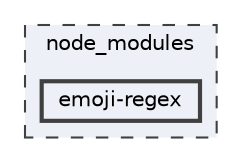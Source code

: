 digraph "node_modules/emoji-regex"
{
 // LATEX_PDF_SIZE
  bgcolor="transparent";
  edge [fontname=Helvetica,fontsize=10,labelfontname=Helvetica,labelfontsize=10];
  node [fontname=Helvetica,fontsize=10,shape=box,height=0.2,width=0.4];
  compound=true
  subgraph clusterdir_acd06b18086a0dd2ae699b1e0b775be8 {
    graph [ bgcolor="#edf0f7", pencolor="grey25", label="node_modules", fontname=Helvetica,fontsize=10 style="filled,dashed", URL="dir_acd06b18086a0dd2ae699b1e0b775be8.html",tooltip=""]
  dir_266dd9fe13de2dae125c9adc83a8c7f4 [label="emoji-regex", fillcolor="#edf0f7", color="grey25", style="filled,bold", URL="dir_266dd9fe13de2dae125c9adc83a8c7f4.html",tooltip=""];
  }
}
